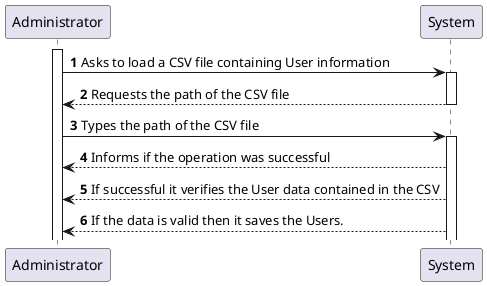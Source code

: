 @startuml
'https://plantuml.com/sequence-diagram

autonumber

activate Administrator
Administrator -> System: Asks to load a CSV file containing User information
activate System
Administrator <-- System: Requests the path of the CSV file
deactivate System

Administrator -> System: Types the path of the CSV file
activate System
Administrator <-- System: Informs if the operation was successful
Administrator <-- System: If successful it verifies the User data contained in the CSV
Administrator <-- System: If the data is valid then it saves the Users.


@enduml